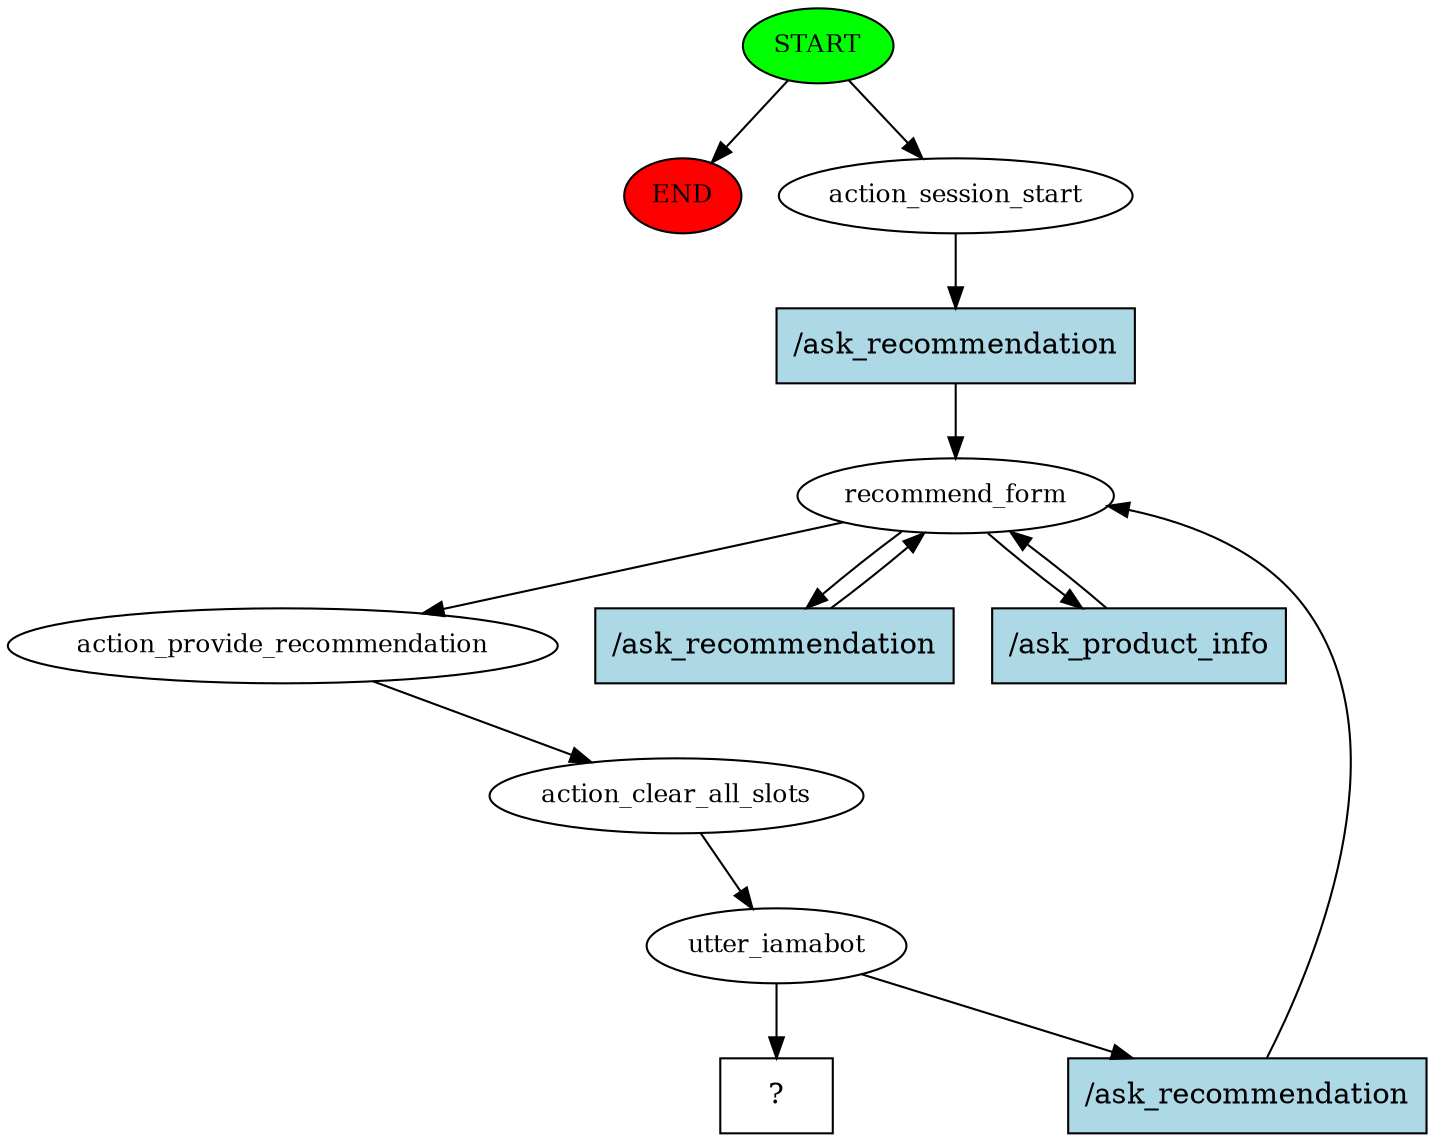 digraph  {
0 [class="start active", fillcolor=green, fontsize=12, label=START, style=filled];
"-1" [class=end, fillcolor=red, fontsize=12, label=END, style=filled];
1 [class=active, fontsize=12, label=action_session_start];
2 [class=active, fontsize=12, label=recommend_form];
6 [class=active, fontsize=12, label=action_provide_recommendation];
7 [class=active, fontsize=12, label=action_clear_all_slots];
8 [class=active, fontsize=12, label=utter_iamabot];
16 [class="intent dashed active", label="  ?  ", shape=rect];
17 [class="intent active", fillcolor=lightblue, label="/ask_recommendation", shape=rect, style=filled];
18 [class="intent active", fillcolor=lightblue, label="/ask_recommendation", shape=rect, style=filled];
19 [class="intent active", fillcolor=lightblue, label="/ask_product_info", shape=rect, style=filled];
20 [class="intent active", fillcolor=lightblue, label="/ask_recommendation", shape=rect, style=filled];
0 -> "-1"  [class="", key=NONE, label=""];
0 -> 1  [class=active, key=NONE, label=""];
1 -> 17  [class=active, key=0];
2 -> 6  [class=active, key=NONE, label=""];
2 -> 18  [class=active, key=0];
2 -> 19  [class=active, key=0];
6 -> 7  [class=active, key=NONE, label=""];
7 -> 8  [class=active, key=NONE, label=""];
8 -> 16  [class=active, key=NONE, label=""];
8 -> 20  [class=active, key=0];
17 -> 2  [class=active, key=0];
18 -> 2  [class=active, key=0];
19 -> 2  [class=active, key=0];
20 -> 2  [class=active, key=0];
}
